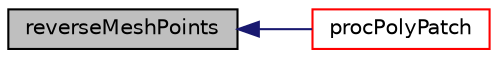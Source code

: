 digraph "reverseMeshPoints"
{
  bgcolor="transparent";
  edge [fontname="Helvetica",fontsize="10",labelfontname="Helvetica",labelfontsize="10"];
  node [fontname="Helvetica",fontsize="10",shape=record];
  rankdir="LR";
  Node1 [label="reverseMeshPoints",height=0.2,width=0.4,color="black", fillcolor="grey75", style="filled", fontcolor="black"];
  Node1 -> Node2 [dir="back",color="midnightblue",fontsize="10",style="solid",fontname="Helvetica"];
  Node2 [label="procPolyPatch",height=0.2,width=0.4,color="red",URL="$a02043.html#ac10a0aa2f04271ca50b6e62583ff36a4",tooltip="Return the underlying processorPolyPatch. "];
}

